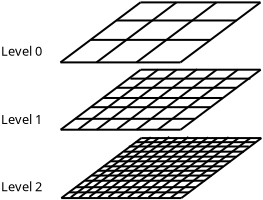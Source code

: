 <?xml version="1.0" encoding="UTF-8"?>
<dia:diagram xmlns:dia="http://www.lysator.liu.se/~alla/dia/">
  <dia:layer name="Background" visible="true">
    <dia:object type="Standard - Line" version="0" id="O0">
      <dia:attribute name="obj_pos">
        <dia:point val="12,11"/>
      </dia:attribute>
      <dia:attribute name="obj_bb">
        <dia:rectangle val="11.93,7.93;16.07,11.07"/>
      </dia:attribute>
      <dia:attribute name="conn_endpoints">
        <dia:point val="12,11"/>
        <dia:point val="16,8"/>
      </dia:attribute>
      <dia:attribute name="numcp">
        <dia:int val="1"/>
      </dia:attribute>
    </dia:object>
    <dia:object type="Standard - Line" version="0" id="O1">
      <dia:attribute name="obj_pos">
        <dia:point val="18,11"/>
      </dia:attribute>
      <dia:attribute name="obj_bb">
        <dia:rectangle val="17.93,7.93;22.07,11.07"/>
      </dia:attribute>
      <dia:attribute name="conn_endpoints">
        <dia:point val="18,11"/>
        <dia:point val="22,8"/>
      </dia:attribute>
      <dia:attribute name="numcp">
        <dia:int val="1"/>
      </dia:attribute>
    </dia:object>
    <dia:object type="Standard - Line" version="0" id="O2">
      <dia:attribute name="obj_pos">
        <dia:point val="12,11"/>
      </dia:attribute>
      <dia:attribute name="obj_bb">
        <dia:rectangle val="11.95,10.95;18.05,11.05"/>
      </dia:attribute>
      <dia:attribute name="conn_endpoints">
        <dia:point val="12,11"/>
        <dia:point val="18,11"/>
      </dia:attribute>
      <dia:attribute name="numcp">
        <dia:int val="1"/>
      </dia:attribute>
    </dia:object>
    <dia:object type="Standard - Line" version="0" id="O3">
      <dia:attribute name="obj_pos">
        <dia:point val="16,8"/>
      </dia:attribute>
      <dia:attribute name="obj_bb">
        <dia:rectangle val="15.95,7.95;22.05,8.05"/>
      </dia:attribute>
      <dia:attribute name="conn_endpoints">
        <dia:point val="16,8"/>
        <dia:point val="22,8"/>
      </dia:attribute>
      <dia:attribute name="numcp">
        <dia:int val="1"/>
      </dia:attribute>
    </dia:object>
    <dia:object type="Standard - Line" version="0" id="O4">
      <dia:attribute name="obj_pos">
        <dia:point val="13.8,11"/>
      </dia:attribute>
      <dia:attribute name="obj_bb">
        <dia:rectangle val="13.73,7.93;17.87,11.07"/>
      </dia:attribute>
      <dia:attribute name="conn_endpoints">
        <dia:point val="13.8,11"/>
        <dia:point val="17.8,8"/>
      </dia:attribute>
      <dia:attribute name="numcp">
        <dia:int val="1"/>
      </dia:attribute>
    </dia:object>
    <dia:object type="Standard - Line" version="0" id="O5">
      <dia:attribute name="obj_pos">
        <dia:point val="15.8,11"/>
      </dia:attribute>
      <dia:attribute name="obj_bb">
        <dia:rectangle val="15.73,7.93;19.87,11.07"/>
      </dia:attribute>
      <dia:attribute name="conn_endpoints">
        <dia:point val="15.8,11"/>
        <dia:point val="19.8,8"/>
      </dia:attribute>
      <dia:attribute name="numcp">
        <dia:int val="1"/>
      </dia:attribute>
    </dia:object>
    <dia:object type="Standard - Line" version="0" id="O6">
      <dia:attribute name="obj_pos">
        <dia:point val="14.8,8.904"/>
      </dia:attribute>
      <dia:attribute name="obj_bb">
        <dia:rectangle val="14.75,8.854;20.85,8.954"/>
      </dia:attribute>
      <dia:attribute name="conn_endpoints">
        <dia:point val="14.8,8.904"/>
        <dia:point val="20.8,8.904"/>
      </dia:attribute>
      <dia:attribute name="numcp">
        <dia:int val="1"/>
      </dia:attribute>
    </dia:object>
    <dia:object type="Standard - Line" version="0" id="O7">
      <dia:attribute name="obj_pos">
        <dia:point val="13.517,9.874"/>
      </dia:attribute>
      <dia:attribute name="obj_bb">
        <dia:rectangle val="13.467,9.824;19.567,9.924"/>
      </dia:attribute>
      <dia:attribute name="conn_endpoints">
        <dia:point val="13.517,9.874"/>
        <dia:point val="19.517,9.874"/>
      </dia:attribute>
      <dia:attribute name="numcp">
        <dia:int val="1"/>
      </dia:attribute>
    </dia:object>
    <dia:object type="Standard - Text" version="1" id="O8">
      <dia:attribute name="obj_pos">
        <dia:point val="9.028,10.667"/>
      </dia:attribute>
      <dia:attribute name="obj_bb">
        <dia:rectangle val="9.028,10.124;11.125,11.064"/>
      </dia:attribute>
      <dia:attribute name="text">
        <dia:composite type="text">
          <dia:attribute name="string">
            <dia:string>#Level 0#</dia:string>
          </dia:attribute>
          <dia:attribute name="font">
            <dia:font family="sans" style="0" name="Helvetica"/>
          </dia:attribute>
          <dia:attribute name="height">
            <dia:real val="0.8"/>
          </dia:attribute>
          <dia:attribute name="pos">
            <dia:point val="9.028,10.667"/>
          </dia:attribute>
          <dia:attribute name="color">
            <dia:color val="#000000"/>
          </dia:attribute>
          <dia:attribute name="alignment">
            <dia:enum val="0"/>
          </dia:attribute>
        </dia:composite>
      </dia:attribute>
      <dia:attribute name="valign">
        <dia:enum val="3"/>
      </dia:attribute>
    </dia:object>
    <dia:object type="Standard - Text" version="1" id="O9">
      <dia:attribute name="obj_pos">
        <dia:point val="9.028,14.084"/>
      </dia:attribute>
      <dia:attribute name="obj_bb">
        <dia:rectangle val="9.028,13.525;11.142,14.516"/>
      </dia:attribute>
      <dia:attribute name="text">
        <dia:composite type="text">
          <dia:attribute name="string">
            <dia:string>#Level 1#</dia:string>
          </dia:attribute>
          <dia:attribute name="font">
            <dia:font family="sans" style="0" name="Helvetica"/>
          </dia:attribute>
          <dia:attribute name="height">
            <dia:real val="0.8"/>
          </dia:attribute>
          <dia:attribute name="pos">
            <dia:point val="9.028,14.084"/>
          </dia:attribute>
          <dia:attribute name="color">
            <dia:color val="#000000"/>
          </dia:attribute>
          <dia:attribute name="alignment">
            <dia:enum val="0"/>
          </dia:attribute>
        </dia:composite>
      </dia:attribute>
      <dia:attribute name="valign">
        <dia:enum val="3"/>
      </dia:attribute>
    </dia:object>
    <dia:object type="Standard - Text" version="1" id="O10">
      <dia:attribute name="obj_pos">
        <dia:point val="9.028,17.444"/>
      </dia:attribute>
      <dia:attribute name="obj_bb">
        <dia:rectangle val="9.028,16.884;11.142,17.875"/>
      </dia:attribute>
      <dia:attribute name="text">
        <dia:composite type="text">
          <dia:attribute name="string">
            <dia:string>#Level 2#</dia:string>
          </dia:attribute>
          <dia:attribute name="font">
            <dia:font family="sans" style="0" name="Helvetica"/>
          </dia:attribute>
          <dia:attribute name="height">
            <dia:real val="0.8"/>
          </dia:attribute>
          <dia:attribute name="pos">
            <dia:point val="9.028,17.444"/>
          </dia:attribute>
          <dia:attribute name="color">
            <dia:color val="#000000"/>
          </dia:attribute>
          <dia:attribute name="alignment">
            <dia:enum val="0"/>
          </dia:attribute>
        </dia:composite>
      </dia:attribute>
      <dia:attribute name="valign">
        <dia:enum val="3"/>
      </dia:attribute>
    </dia:object>
    <dia:object type="Standard - Line" version="0" id="O11">
      <dia:attribute name="obj_pos">
        <dia:point val="12.01,14.365"/>
      </dia:attribute>
      <dia:attribute name="obj_bb">
        <dia:rectangle val="11.94,11.295;16.08,14.435"/>
      </dia:attribute>
      <dia:attribute name="conn_endpoints">
        <dia:point val="12.01,14.365"/>
        <dia:point val="16.01,11.365"/>
      </dia:attribute>
      <dia:attribute name="numcp">
        <dia:int val="1"/>
      </dia:attribute>
    </dia:object>
    <dia:object type="Standard - Line" version="0" id="O12">
      <dia:attribute name="obj_pos">
        <dia:point val="18.01,14.365"/>
      </dia:attribute>
      <dia:attribute name="obj_bb">
        <dia:rectangle val="17.94,11.295;22.08,14.435"/>
      </dia:attribute>
      <dia:attribute name="conn_endpoints">
        <dia:point val="18.01,14.365"/>
        <dia:point val="22.01,11.365"/>
      </dia:attribute>
      <dia:attribute name="numcp">
        <dia:int val="1"/>
      </dia:attribute>
    </dia:object>
    <dia:object type="Standard - Line" version="0" id="O13">
      <dia:attribute name="obj_pos">
        <dia:point val="12.01,14.365"/>
      </dia:attribute>
      <dia:attribute name="obj_bb">
        <dia:rectangle val="11.96,14.315;18.06,14.415"/>
      </dia:attribute>
      <dia:attribute name="conn_endpoints">
        <dia:point val="12.01,14.365"/>
        <dia:point val="18.01,14.365"/>
      </dia:attribute>
      <dia:attribute name="numcp">
        <dia:int val="1"/>
      </dia:attribute>
    </dia:object>
    <dia:object type="Standard - Line" version="0" id="O14">
      <dia:attribute name="obj_pos">
        <dia:point val="16.01,11.365"/>
      </dia:attribute>
      <dia:attribute name="obj_bb">
        <dia:rectangle val="15.96,11.315;22.06,11.415"/>
      </dia:attribute>
      <dia:attribute name="conn_endpoints">
        <dia:point val="16.01,11.365"/>
        <dia:point val="22.01,11.365"/>
      </dia:attribute>
      <dia:attribute name="numcp">
        <dia:int val="1"/>
      </dia:attribute>
    </dia:object>
    <dia:object type="Standard - Line" version="0" id="O15">
      <dia:attribute name="obj_pos">
        <dia:point val="13.81,14.365"/>
      </dia:attribute>
      <dia:attribute name="obj_bb">
        <dia:rectangle val="13.74,11.295;17.88,14.435"/>
      </dia:attribute>
      <dia:attribute name="conn_endpoints">
        <dia:point val="13.81,14.365"/>
        <dia:point val="17.81,11.365"/>
      </dia:attribute>
      <dia:attribute name="numcp">
        <dia:int val="1"/>
      </dia:attribute>
    </dia:object>
    <dia:object type="Standard - Line" version="0" id="O16">
      <dia:attribute name="obj_pos">
        <dia:point val="15.81,14.365"/>
      </dia:attribute>
      <dia:attribute name="obj_bb">
        <dia:rectangle val="15.74,11.295;19.88,14.435"/>
      </dia:attribute>
      <dia:attribute name="conn_endpoints">
        <dia:point val="15.81,14.365"/>
        <dia:point val="19.81,11.365"/>
      </dia:attribute>
      <dia:attribute name="numcp">
        <dia:int val="1"/>
      </dia:attribute>
    </dia:object>
    <dia:object type="Standard - Line" version="0" id="O17">
      <dia:attribute name="obj_pos">
        <dia:point val="14.81,12.269"/>
      </dia:attribute>
      <dia:attribute name="obj_bb">
        <dia:rectangle val="14.76,12.219;20.86,12.319"/>
      </dia:attribute>
      <dia:attribute name="conn_endpoints">
        <dia:point val="14.81,12.269"/>
        <dia:point val="20.81,12.269"/>
      </dia:attribute>
      <dia:attribute name="numcp">
        <dia:int val="1"/>
      </dia:attribute>
    </dia:object>
    <dia:object type="Standard - Line" version="0" id="O18">
      <dia:attribute name="obj_pos">
        <dia:point val="13.527,13.239"/>
      </dia:attribute>
      <dia:attribute name="obj_bb">
        <dia:rectangle val="13.477,13.189;19.577,13.289"/>
      </dia:attribute>
      <dia:attribute name="conn_endpoints">
        <dia:point val="13.527,13.239"/>
        <dia:point val="19.527,13.239"/>
      </dia:attribute>
      <dia:attribute name="numcp">
        <dia:int val="1"/>
      </dia:attribute>
    </dia:object>
    <dia:object type="Standard - Line" version="0" id="O19">
      <dia:attribute name="obj_pos">
        <dia:point val="12.893,14.35"/>
      </dia:attribute>
      <dia:attribute name="obj_bb">
        <dia:rectangle val="12.822,11.28;16.962,14.42"/>
      </dia:attribute>
      <dia:attribute name="conn_endpoints">
        <dia:point val="12.893,14.35"/>
        <dia:point val="16.892,11.35"/>
      </dia:attribute>
      <dia:attribute name="numcp">
        <dia:int val="1"/>
      </dia:attribute>
    </dia:object>
    <dia:object type="Standard - Line" version="0" id="O20">
      <dia:attribute name="obj_pos">
        <dia:point val="14.834,14.342"/>
      </dia:attribute>
      <dia:attribute name="obj_bb">
        <dia:rectangle val="14.764,11.273;18.904,14.412"/>
      </dia:attribute>
      <dia:attribute name="conn_endpoints">
        <dia:point val="14.834,14.342"/>
        <dia:point val="18.834,11.342"/>
      </dia:attribute>
      <dia:attribute name="numcp">
        <dia:int val="1"/>
      </dia:attribute>
    </dia:object>
    <dia:object type="Standard - Line" version="0" id="O21">
      <dia:attribute name="obj_pos">
        <dia:point val="16.875,14.36"/>
      </dia:attribute>
      <dia:attribute name="obj_bb">
        <dia:rectangle val="16.805,11.29;20.945,14.43"/>
      </dia:attribute>
      <dia:attribute name="conn_endpoints">
        <dia:point val="16.875,14.36"/>
        <dia:point val="20.875,11.36"/>
      </dia:attribute>
      <dia:attribute name="numcp">
        <dia:int val="1"/>
      </dia:attribute>
    </dia:object>
    <dia:object type="Standard - Line" version="0" id="O22">
      <dia:attribute name="obj_pos">
        <dia:point val="15.498,11.811"/>
      </dia:attribute>
      <dia:attribute name="obj_bb">
        <dia:rectangle val="15.447,11.761;21.547,11.861"/>
      </dia:attribute>
      <dia:attribute name="conn_endpoints">
        <dia:point val="15.498,11.811"/>
        <dia:point val="21.497,11.811"/>
      </dia:attribute>
      <dia:attribute name="numcp">
        <dia:int val="1"/>
      </dia:attribute>
    </dia:object>
    <dia:object type="Standard - Line" version="0" id="O23">
      <dia:attribute name="obj_pos">
        <dia:point val="14.114,12.779"/>
      </dia:attribute>
      <dia:attribute name="obj_bb">
        <dia:rectangle val="14.064,12.729;20.164,12.829"/>
      </dia:attribute>
      <dia:attribute name="conn_endpoints">
        <dia:point val="14.114,12.779"/>
        <dia:point val="20.114,12.779"/>
      </dia:attribute>
      <dia:attribute name="numcp">
        <dia:int val="1"/>
      </dia:attribute>
    </dia:object>
    <dia:object type="Standard - Line" version="0" id="O24">
      <dia:attribute name="obj_pos">
        <dia:point val="12.73,13.821"/>
      </dia:attribute>
      <dia:attribute name="obj_bb">
        <dia:rectangle val="12.68,13.771;18.78,13.871"/>
      </dia:attribute>
      <dia:attribute name="conn_endpoints">
        <dia:point val="12.73,13.821"/>
        <dia:point val="18.73,13.821"/>
      </dia:attribute>
      <dia:attribute name="numcp">
        <dia:int val="1"/>
      </dia:attribute>
    </dia:object>
    <dia:object type="Standard - Line" version="0" id="O25">
      <dia:attribute name="obj_pos">
        <dia:point val="12.043,17.784"/>
      </dia:attribute>
      <dia:attribute name="obj_bb">
        <dia:rectangle val="11.973,14.714;16.113,17.854"/>
      </dia:attribute>
      <dia:attribute name="conn_endpoints">
        <dia:point val="12.043,17.784"/>
        <dia:point val="16.043,14.784"/>
      </dia:attribute>
      <dia:attribute name="numcp">
        <dia:int val="1"/>
      </dia:attribute>
    </dia:object>
    <dia:object type="Standard - Line" version="0" id="O26">
      <dia:attribute name="obj_pos">
        <dia:point val="18.043,17.784"/>
      </dia:attribute>
      <dia:attribute name="obj_bb">
        <dia:rectangle val="17.973,14.714;22.113,17.854"/>
      </dia:attribute>
      <dia:attribute name="conn_endpoints">
        <dia:point val="18.043,17.784"/>
        <dia:point val="22.043,14.784"/>
      </dia:attribute>
      <dia:attribute name="numcp">
        <dia:int val="1"/>
      </dia:attribute>
    </dia:object>
    <dia:object type="Standard - Line" version="0" id="O27">
      <dia:attribute name="obj_pos">
        <dia:point val="12.043,17.784"/>
      </dia:attribute>
      <dia:attribute name="obj_bb">
        <dia:rectangle val="11.992,17.734;18.093,17.834"/>
      </dia:attribute>
      <dia:attribute name="conn_endpoints">
        <dia:point val="12.043,17.784"/>
        <dia:point val="18.043,17.784"/>
      </dia:attribute>
      <dia:attribute name="numcp">
        <dia:int val="1"/>
      </dia:attribute>
    </dia:object>
    <dia:object type="Standard - Line" version="0" id="O28">
      <dia:attribute name="obj_pos">
        <dia:point val="16.043,14.784"/>
      </dia:attribute>
      <dia:attribute name="obj_bb">
        <dia:rectangle val="15.992,14.734;22.093,14.834"/>
      </dia:attribute>
      <dia:attribute name="conn_endpoints">
        <dia:point val="16.043,14.784"/>
        <dia:point val="22.043,14.784"/>
      </dia:attribute>
      <dia:attribute name="numcp">
        <dia:int val="1"/>
      </dia:attribute>
    </dia:object>
    <dia:object type="Standard - Line" version="0" id="O29">
      <dia:attribute name="obj_pos">
        <dia:point val="13.842,17.784"/>
      </dia:attribute>
      <dia:attribute name="obj_bb">
        <dia:rectangle val="13.773,14.714;17.913,17.854"/>
      </dia:attribute>
      <dia:attribute name="conn_endpoints">
        <dia:point val="13.842,17.784"/>
        <dia:point val="17.843,14.784"/>
      </dia:attribute>
      <dia:attribute name="numcp">
        <dia:int val="1"/>
      </dia:attribute>
    </dia:object>
    <dia:object type="Standard - Line" version="0" id="O30">
      <dia:attribute name="obj_pos">
        <dia:point val="15.842,17.784"/>
      </dia:attribute>
      <dia:attribute name="obj_bb">
        <dia:rectangle val="15.773,14.714;19.913,17.854"/>
      </dia:attribute>
      <dia:attribute name="conn_endpoints">
        <dia:point val="15.842,17.784"/>
        <dia:point val="19.843,14.784"/>
      </dia:attribute>
      <dia:attribute name="numcp">
        <dia:int val="1"/>
      </dia:attribute>
    </dia:object>
    <dia:object type="Standard - Line" version="0" id="O31">
      <dia:attribute name="obj_pos">
        <dia:point val="14.805,15.713"/>
      </dia:attribute>
      <dia:attribute name="obj_bb">
        <dia:rectangle val="14.755,15.663;20.855,15.763"/>
      </dia:attribute>
      <dia:attribute name="conn_endpoints">
        <dia:point val="14.805,15.713"/>
        <dia:point val="20.805,15.713"/>
      </dia:attribute>
      <dia:attribute name="numcp">
        <dia:int val="1"/>
      </dia:attribute>
    </dia:object>
    <dia:object type="Standard - Line" version="0" id="O32">
      <dia:attribute name="obj_pos">
        <dia:point val="13.559,16.658"/>
      </dia:attribute>
      <dia:attribute name="obj_bb">
        <dia:rectangle val="13.509,16.608;19.609,16.708"/>
      </dia:attribute>
      <dia:attribute name="conn_endpoints">
        <dia:point val="13.559,16.658"/>
        <dia:point val="19.559,16.658"/>
      </dia:attribute>
      <dia:attribute name="numcp">
        <dia:int val="1"/>
      </dia:attribute>
    </dia:object>
    <dia:object type="Standard - Line" version="0" id="O33">
      <dia:attribute name="obj_pos">
        <dia:point val="12.925,17.769"/>
      </dia:attribute>
      <dia:attribute name="obj_bb">
        <dia:rectangle val="12.855,14.699;16.995,17.839"/>
      </dia:attribute>
      <dia:attribute name="conn_endpoints">
        <dia:point val="12.925,17.769"/>
        <dia:point val="16.925,14.769"/>
      </dia:attribute>
      <dia:attribute name="numcp">
        <dia:int val="1"/>
      </dia:attribute>
    </dia:object>
    <dia:object type="Standard - Line" version="0" id="O34">
      <dia:attribute name="obj_pos">
        <dia:point val="14.866,17.761"/>
      </dia:attribute>
      <dia:attribute name="obj_bb">
        <dia:rectangle val="14.796,14.691;18.936,17.831"/>
      </dia:attribute>
      <dia:attribute name="conn_endpoints">
        <dia:point val="14.866,17.761"/>
        <dia:point val="18.866,14.761"/>
      </dia:attribute>
      <dia:attribute name="numcp">
        <dia:int val="1"/>
      </dia:attribute>
    </dia:object>
    <dia:object type="Standard - Line" version="0" id="O35">
      <dia:attribute name="obj_pos">
        <dia:point val="16.907,17.779"/>
      </dia:attribute>
      <dia:attribute name="obj_bb">
        <dia:rectangle val="16.837,14.709;20.977,17.849"/>
      </dia:attribute>
      <dia:attribute name="conn_endpoints">
        <dia:point val="16.907,17.779"/>
        <dia:point val="20.907,14.779"/>
      </dia:attribute>
      <dia:attribute name="numcp">
        <dia:int val="1"/>
      </dia:attribute>
    </dia:object>
    <dia:object type="Standard - Line" version="0" id="O36">
      <dia:attribute name="obj_pos">
        <dia:point val="15.418,15.205"/>
      </dia:attribute>
      <dia:attribute name="obj_bb">
        <dia:rectangle val="15.367,15.155;21.468,15.255"/>
      </dia:attribute>
      <dia:attribute name="conn_endpoints">
        <dia:point val="15.418,15.205"/>
        <dia:point val="21.418,15.205"/>
      </dia:attribute>
      <dia:attribute name="numcp">
        <dia:int val="1"/>
      </dia:attribute>
    </dia:object>
    <dia:object type="Standard - Line" version="0" id="O37">
      <dia:attribute name="obj_pos">
        <dia:point val="14.146,16.197"/>
      </dia:attribute>
      <dia:attribute name="obj_bb">
        <dia:rectangle val="14.096,16.147;20.196,16.247"/>
      </dia:attribute>
      <dia:attribute name="conn_endpoints">
        <dia:point val="14.146,16.197"/>
        <dia:point val="20.146,16.197"/>
      </dia:attribute>
      <dia:attribute name="numcp">
        <dia:int val="1"/>
      </dia:attribute>
    </dia:object>
    <dia:object type="Standard - Line" version="0" id="O38">
      <dia:attribute name="obj_pos">
        <dia:point val="12.762,17.24"/>
      </dia:attribute>
      <dia:attribute name="obj_bb">
        <dia:rectangle val="12.713,17.19;18.812,17.29"/>
      </dia:attribute>
      <dia:attribute name="conn_endpoints">
        <dia:point val="12.762,17.24"/>
        <dia:point val="18.762,17.24"/>
      </dia:attribute>
      <dia:attribute name="numcp">
        <dia:int val="1"/>
      </dia:attribute>
    </dia:object>
    <dia:object type="Standard - Line" version="0" id="O39">
      <dia:attribute name="obj_pos">
        <dia:point val="12.518,17.745"/>
      </dia:attribute>
      <dia:attribute name="obj_bb">
        <dia:rectangle val="12.447,14.675;16.587,17.815"/>
      </dia:attribute>
      <dia:attribute name="conn_endpoints">
        <dia:point val="12.518,17.745"/>
        <dia:point val="16.517,14.745"/>
      </dia:attribute>
      <dia:attribute name="numcp">
        <dia:int val="1"/>
      </dia:attribute>
    </dia:object>
    <dia:object type="Standard - Line" version="0" id="O40">
      <dia:attribute name="obj_pos">
        <dia:point val="13.446,17.725"/>
      </dia:attribute>
      <dia:attribute name="obj_bb">
        <dia:rectangle val="13.376,14.655;17.516,17.795"/>
      </dia:attribute>
      <dia:attribute name="conn_endpoints">
        <dia:point val="13.446,17.725"/>
        <dia:point val="17.446,14.725"/>
      </dia:attribute>
      <dia:attribute name="numcp">
        <dia:int val="1"/>
      </dia:attribute>
    </dia:object>
    <dia:object type="Standard - Line" version="0" id="O41">
      <dia:attribute name="obj_pos">
        <dia:point val="14.4,17.73"/>
      </dia:attribute>
      <dia:attribute name="obj_bb">
        <dia:rectangle val="14.33,14.66;18.47,17.8"/>
      </dia:attribute>
      <dia:attribute name="conn_endpoints">
        <dia:point val="14.4,17.73"/>
        <dia:point val="18.4,14.73"/>
      </dia:attribute>
      <dia:attribute name="numcp">
        <dia:int val="1"/>
      </dia:attribute>
    </dia:object>
    <dia:object type="Standard - Line" version="0" id="O42">
      <dia:attribute name="obj_pos">
        <dia:point val="15.379,17.748"/>
      </dia:attribute>
      <dia:attribute name="obj_bb">
        <dia:rectangle val="15.309,14.678;19.449,17.818"/>
      </dia:attribute>
      <dia:attribute name="conn_endpoints">
        <dia:point val="15.379,17.748"/>
        <dia:point val="19.379,14.748"/>
      </dia:attribute>
      <dia:attribute name="numcp">
        <dia:int val="1"/>
      </dia:attribute>
    </dia:object>
    <dia:object type="Standard - Line" version="0" id="O43">
      <dia:attribute name="obj_pos">
        <dia:point val="16.407,17.74"/>
      </dia:attribute>
      <dia:attribute name="obj_bb">
        <dia:rectangle val="16.337,14.67;20.477,17.81"/>
      </dia:attribute>
      <dia:attribute name="conn_endpoints">
        <dia:point val="16.407,17.74"/>
        <dia:point val="20.407,14.74"/>
      </dia:attribute>
      <dia:attribute name="numcp">
        <dia:int val="1"/>
      </dia:attribute>
    </dia:object>
    <dia:object type="Standard - Line" version="0" id="O44">
      <dia:attribute name="obj_pos">
        <dia:point val="17.511,17.77"/>
      </dia:attribute>
      <dia:attribute name="obj_bb">
        <dia:rectangle val="17.441,14.7;21.581,17.84"/>
      </dia:attribute>
      <dia:attribute name="conn_endpoints">
        <dia:point val="17.511,17.77"/>
        <dia:point val="21.511,14.77"/>
      </dia:attribute>
      <dia:attribute name="numcp">
        <dia:int val="1"/>
      </dia:attribute>
    </dia:object>
    <dia:object type="Standard - Line" version="0" id="O45">
      <dia:attribute name="obj_pos">
        <dia:point val="14.515,15.945"/>
      </dia:attribute>
      <dia:attribute name="obj_bb">
        <dia:rectangle val="14.465,15.896;20.565,15.995"/>
      </dia:attribute>
      <dia:attribute name="conn_endpoints">
        <dia:point val="14.515,15.945"/>
        <dia:point val="20.515,15.945"/>
      </dia:attribute>
      <dia:attribute name="numcp">
        <dia:int val="1"/>
      </dia:attribute>
    </dia:object>
    <dia:object type="Standard - Line" version="0" id="O46">
      <dia:attribute name="obj_pos">
        <dia:point val="13.232,16.916"/>
      </dia:attribute>
      <dia:attribute name="obj_bb">
        <dia:rectangle val="13.182,16.866;19.282,16.966"/>
      </dia:attribute>
      <dia:attribute name="conn_endpoints">
        <dia:point val="13.232,16.916"/>
        <dia:point val="19.232,16.916"/>
      </dia:attribute>
      <dia:attribute name="numcp">
        <dia:int val="1"/>
      </dia:attribute>
    </dia:object>
    <dia:object type="Standard - Line" version="0" id="O47">
      <dia:attribute name="obj_pos">
        <dia:point val="15.178,15.463"/>
      </dia:attribute>
      <dia:attribute name="obj_bb">
        <dia:rectangle val="15.127,15.413;21.227,15.513"/>
      </dia:attribute>
      <dia:attribute name="conn_endpoints">
        <dia:point val="15.178,15.463"/>
        <dia:point val="21.177,15.463"/>
      </dia:attribute>
      <dia:attribute name="numcp">
        <dia:int val="1"/>
      </dia:attribute>
    </dia:object>
    <dia:object type="Standard - Line" version="0" id="O48">
      <dia:attribute name="obj_pos">
        <dia:point val="13.856,16.418"/>
      </dia:attribute>
      <dia:attribute name="obj_bb">
        <dia:rectangle val="13.806,16.368;19.906,16.468"/>
      </dia:attribute>
      <dia:attribute name="conn_endpoints">
        <dia:point val="13.856,16.418"/>
        <dia:point val="19.856,16.418"/>
      </dia:attribute>
      <dia:attribute name="numcp">
        <dia:int val="1"/>
      </dia:attribute>
    </dia:object>
    <dia:object type="Standard - Line" version="0" id="O49">
      <dia:attribute name="obj_pos">
        <dia:point val="12.435,17.498"/>
      </dia:attribute>
      <dia:attribute name="obj_bb">
        <dia:rectangle val="12.385,17.448;18.485,17.548"/>
      </dia:attribute>
      <dia:attribute name="conn_endpoints">
        <dia:point val="12.435,17.498"/>
        <dia:point val="18.435,17.498"/>
      </dia:attribute>
      <dia:attribute name="numcp">
        <dia:int val="1"/>
      </dia:attribute>
    </dia:object>
    <dia:object type="Standard - Line" version="0" id="O50">
      <dia:attribute name="obj_pos">
        <dia:point val="15.76,14.988"/>
      </dia:attribute>
      <dia:attribute name="obj_bb">
        <dia:rectangle val="15.71,14.938;21.81,15.038"/>
      </dia:attribute>
      <dia:attribute name="conn_endpoints">
        <dia:point val="15.76,14.988"/>
        <dia:point val="21.76,14.988"/>
      </dia:attribute>
      <dia:attribute name="numcp">
        <dia:int val="1"/>
      </dia:attribute>
    </dia:object>
  </dia:layer>
</dia:diagram>
